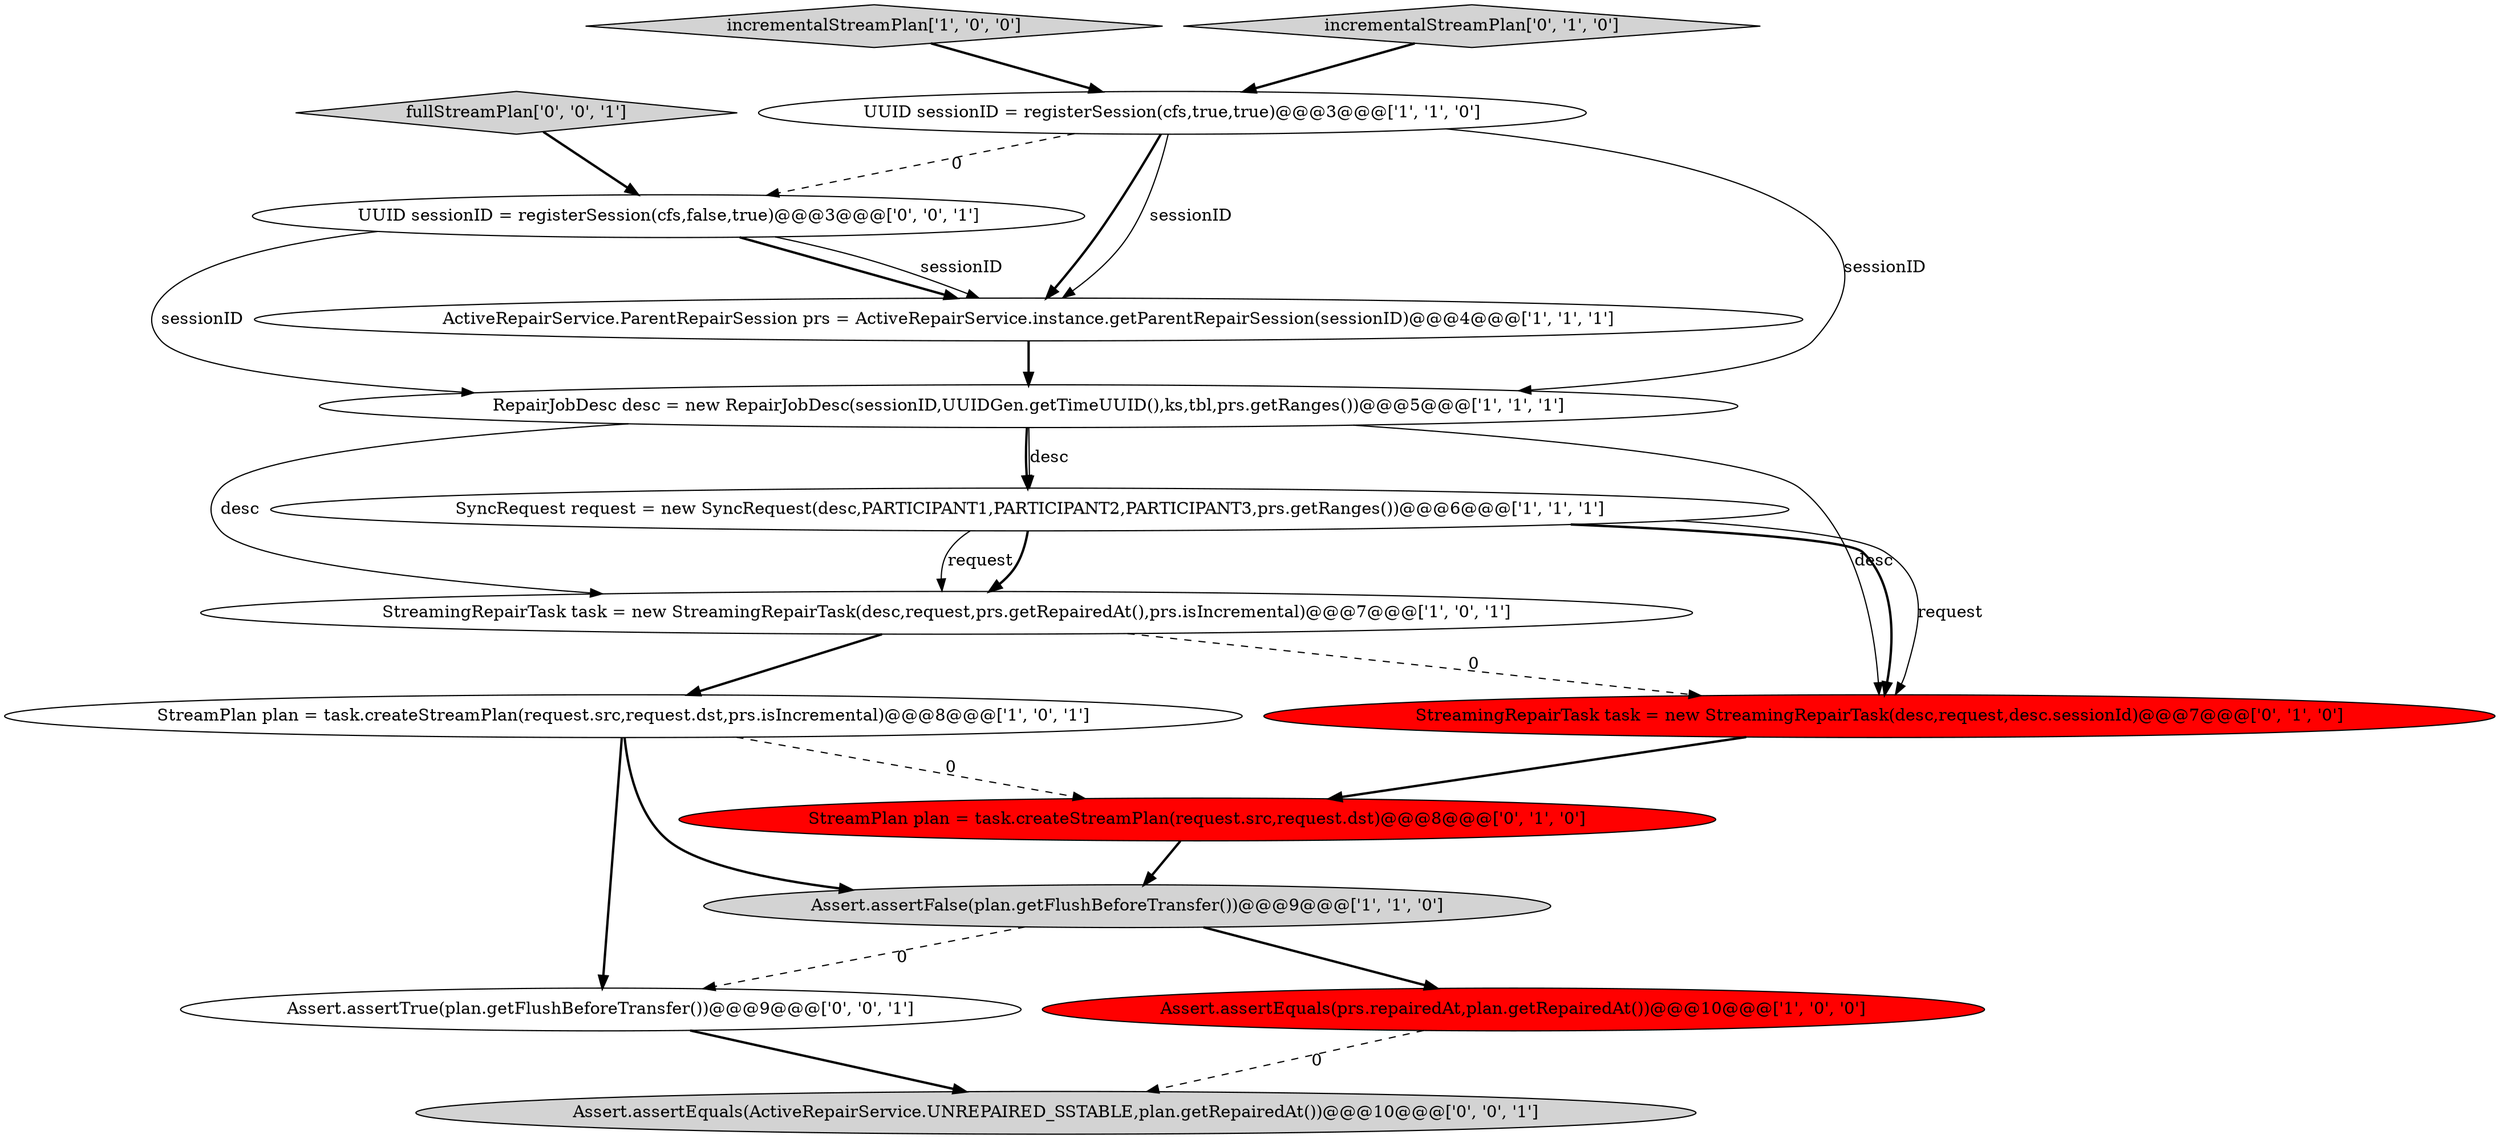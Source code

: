 digraph {
12 [style = filled, label = "Assert.assertTrue(plan.getFlushBeforeTransfer())@@@9@@@['0', '0', '1']", fillcolor = white, shape = ellipse image = "AAA0AAABBB3BBB"];
15 [style = filled, label = "UUID sessionID = registerSession(cfs,false,true)@@@3@@@['0', '0', '1']", fillcolor = white, shape = ellipse image = "AAA0AAABBB3BBB"];
3 [style = filled, label = "StreamPlan plan = task.createStreamPlan(request.src,request.dst,prs.isIncremental)@@@8@@@['1', '0', '1']", fillcolor = white, shape = ellipse image = "AAA0AAABBB1BBB"];
1 [style = filled, label = "StreamingRepairTask task = new StreamingRepairTask(desc,request,prs.getRepairedAt(),prs.isIncremental)@@@7@@@['1', '0', '1']", fillcolor = white, shape = ellipse image = "AAA0AAABBB1BBB"];
5 [style = filled, label = "incrementalStreamPlan['1', '0', '0']", fillcolor = lightgray, shape = diamond image = "AAA0AAABBB1BBB"];
7 [style = filled, label = "RepairJobDesc desc = new RepairJobDesc(sessionID,UUIDGen.getTimeUUID(),ks,tbl,prs.getRanges())@@@5@@@['1', '1', '1']", fillcolor = white, shape = ellipse image = "AAA0AAABBB1BBB"];
6 [style = filled, label = "Assert.assertFalse(plan.getFlushBeforeTransfer())@@@9@@@['1', '1', '0']", fillcolor = lightgray, shape = ellipse image = "AAA0AAABBB1BBB"];
2 [style = filled, label = "ActiveRepairService.ParentRepairSession prs = ActiveRepairService.instance.getParentRepairSession(sessionID)@@@4@@@['1', '1', '1']", fillcolor = white, shape = ellipse image = "AAA0AAABBB1BBB"];
0 [style = filled, label = "UUID sessionID = registerSession(cfs,true,true)@@@3@@@['1', '1', '0']", fillcolor = white, shape = ellipse image = "AAA0AAABBB1BBB"];
11 [style = filled, label = "StreamPlan plan = task.createStreamPlan(request.src,request.dst)@@@8@@@['0', '1', '0']", fillcolor = red, shape = ellipse image = "AAA1AAABBB2BBB"];
8 [style = filled, label = "Assert.assertEquals(prs.repairedAt,plan.getRepairedAt())@@@10@@@['1', '0', '0']", fillcolor = red, shape = ellipse image = "AAA1AAABBB1BBB"];
14 [style = filled, label = "Assert.assertEquals(ActiveRepairService.UNREPAIRED_SSTABLE,plan.getRepairedAt())@@@10@@@['0', '0', '1']", fillcolor = lightgray, shape = ellipse image = "AAA0AAABBB3BBB"];
13 [style = filled, label = "fullStreamPlan['0', '0', '1']", fillcolor = lightgray, shape = diamond image = "AAA0AAABBB3BBB"];
10 [style = filled, label = "StreamingRepairTask task = new StreamingRepairTask(desc,request,desc.sessionId)@@@7@@@['0', '1', '0']", fillcolor = red, shape = ellipse image = "AAA1AAABBB2BBB"];
9 [style = filled, label = "incrementalStreamPlan['0', '1', '0']", fillcolor = lightgray, shape = diamond image = "AAA0AAABBB2BBB"];
4 [style = filled, label = "SyncRequest request = new SyncRequest(desc,PARTICIPANT1,PARTICIPANT2,PARTICIPANT3,prs.getRanges())@@@6@@@['1', '1', '1']", fillcolor = white, shape = ellipse image = "AAA0AAABBB1BBB"];
4->10 [style = bold, label=""];
15->2 [style = bold, label=""];
9->0 [style = bold, label=""];
7->10 [style = solid, label="desc"];
11->6 [style = bold, label=""];
0->2 [style = bold, label=""];
1->3 [style = bold, label=""];
0->15 [style = dashed, label="0"];
3->6 [style = bold, label=""];
4->10 [style = solid, label="request"];
1->10 [style = dashed, label="0"];
7->4 [style = bold, label=""];
0->2 [style = solid, label="sessionID"];
3->12 [style = bold, label=""];
8->14 [style = dashed, label="0"];
6->12 [style = dashed, label="0"];
5->0 [style = bold, label=""];
4->1 [style = solid, label="request"];
6->8 [style = bold, label=""];
12->14 [style = bold, label=""];
0->7 [style = solid, label="sessionID"];
4->1 [style = bold, label=""];
13->15 [style = bold, label=""];
7->1 [style = solid, label="desc"];
15->2 [style = solid, label="sessionID"];
2->7 [style = bold, label=""];
3->11 [style = dashed, label="0"];
7->4 [style = solid, label="desc"];
15->7 [style = solid, label="sessionID"];
10->11 [style = bold, label=""];
}
